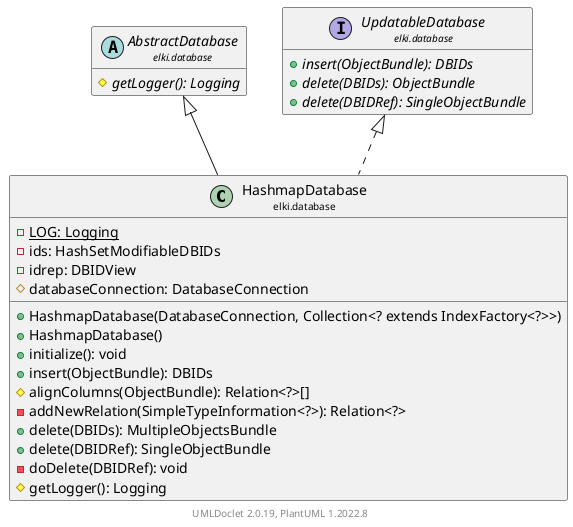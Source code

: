 @startuml
    remove .*\.(Instance|Par|Parameterizer|Factory)$
    set namespaceSeparator none
    hide empty fields
    hide empty methods

    class "<size:14>HashmapDatabase\n<size:10>elki.database" as elki.database.HashmapDatabase [[HashmapDatabase.html]] {
        {static} -LOG: Logging
        -ids: HashSetModifiableDBIDs
        -idrep: DBIDView
        #databaseConnection: DatabaseConnection
        +HashmapDatabase(DatabaseConnection, Collection<? extends IndexFactory<?>>)
        +HashmapDatabase()
        +initialize(): void
        +insert(ObjectBundle): DBIDs
        #alignColumns(ObjectBundle): Relation<?>[]
        -addNewRelation(SimpleTypeInformation<?>): Relation<?>
        +delete(DBIDs): MultipleObjectsBundle
        +delete(DBIDRef): SingleObjectBundle
        -doDelete(DBIDRef): void
        #getLogger(): Logging
    }

    abstract class "<size:14>AbstractDatabase\n<size:10>elki.database" as elki.database.AbstractDatabase [[AbstractDatabase.html]] {
        {abstract} #getLogger(): Logging
    }
    interface "<size:14>UpdatableDatabase\n<size:10>elki.database" as elki.database.UpdatableDatabase [[UpdatableDatabase.html]] {
        {abstract} +insert(ObjectBundle): DBIDs
        {abstract} +delete(DBIDs): ObjectBundle
        {abstract} +delete(DBIDRef): SingleObjectBundle
    }
    class "<size:14>HashmapDatabase.Par\n<size:10>elki.database" as elki.database.HashmapDatabase.Par [[HashmapDatabase.Par.html]]

    elki.database.AbstractDatabase <|-- elki.database.HashmapDatabase
    elki.database.UpdatableDatabase <|.. elki.database.HashmapDatabase
    elki.database.HashmapDatabase +-- elki.database.HashmapDatabase.Par

    center footer UMLDoclet 2.0.19, PlantUML 1.2022.8
@enduml
